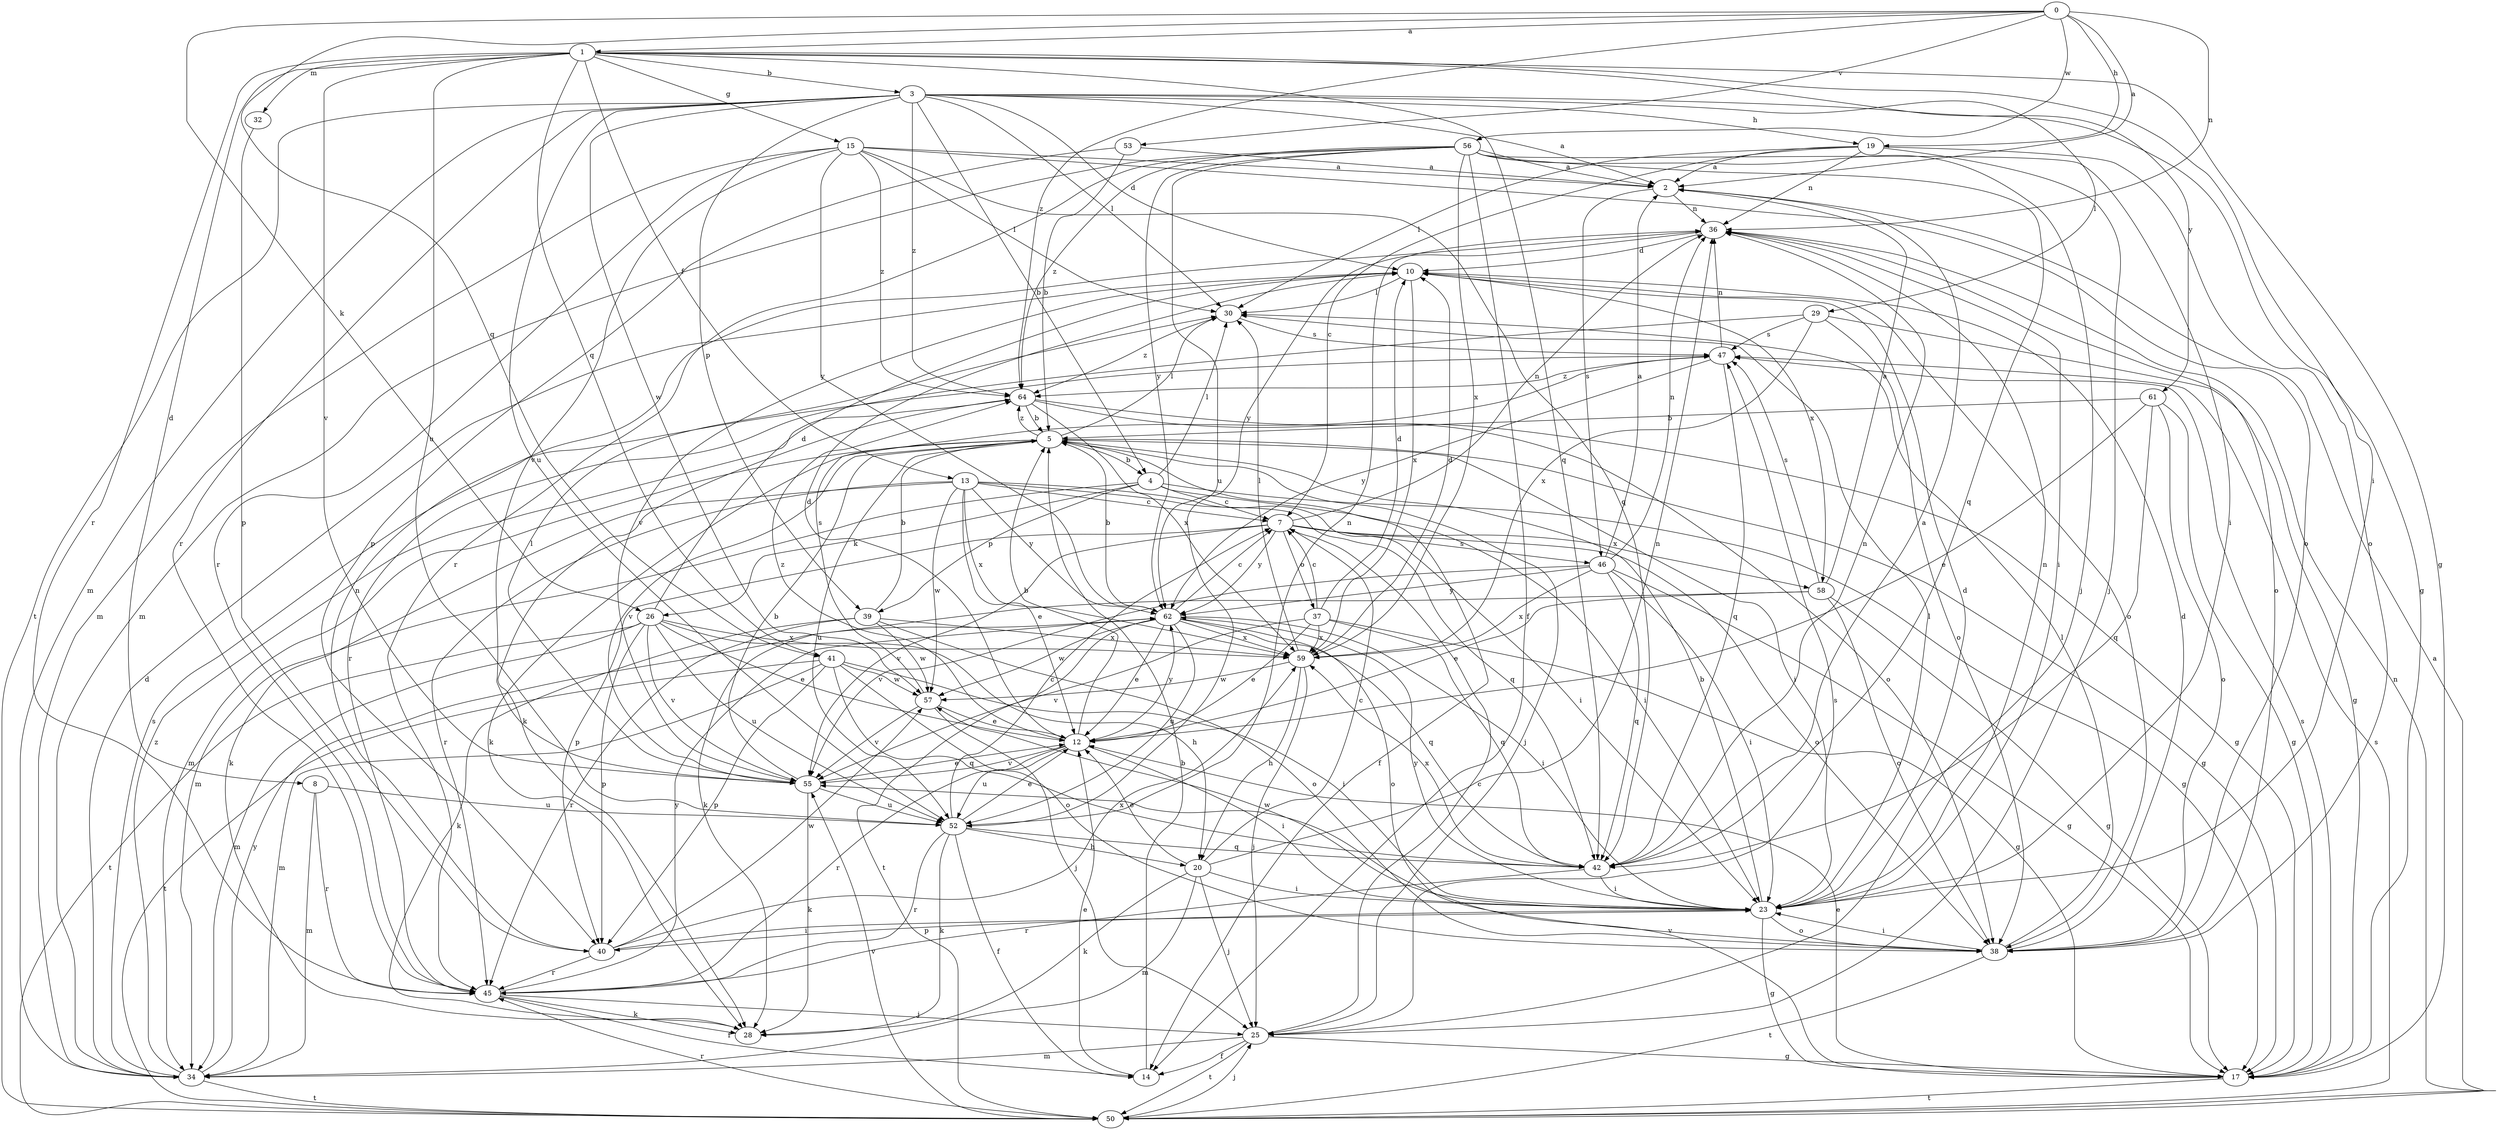 strict digraph  {
0;
1;
2;
3;
4;
5;
7;
8;
10;
12;
13;
14;
15;
17;
19;
20;
23;
25;
26;
28;
29;
30;
32;
34;
36;
37;
38;
39;
40;
41;
42;
45;
46;
47;
50;
52;
53;
55;
56;
57;
58;
59;
61;
62;
64;
0 -> 1  [label=a];
0 -> 2  [label=a];
0 -> 19  [label=h];
0 -> 26  [label=k];
0 -> 36  [label=n];
0 -> 41  [label=q];
0 -> 53  [label=v];
0 -> 56  [label=w];
0 -> 64  [label=z];
1 -> 3  [label=b];
1 -> 8  [label=d];
1 -> 13  [label=f];
1 -> 15  [label=g];
1 -> 17  [label=g];
1 -> 23  [label=i];
1 -> 32  [label=m];
1 -> 41  [label=q];
1 -> 42  [label=q];
1 -> 45  [label=r];
1 -> 52  [label=u];
1 -> 55  [label=v];
1 -> 61  [label=y];
2 -> 36  [label=n];
2 -> 46  [label=s];
3 -> 2  [label=a];
3 -> 4  [label=b];
3 -> 10  [label=d];
3 -> 17  [label=g];
3 -> 19  [label=h];
3 -> 29  [label=l];
3 -> 30  [label=l];
3 -> 34  [label=m];
3 -> 39  [label=p];
3 -> 45  [label=r];
3 -> 50  [label=t];
3 -> 52  [label=u];
3 -> 57  [label=w];
3 -> 64  [label=z];
4 -> 7  [label=c];
4 -> 17  [label=g];
4 -> 23  [label=i];
4 -> 26  [label=k];
4 -> 30  [label=l];
4 -> 34  [label=m];
4 -> 39  [label=p];
5 -> 4  [label=b];
5 -> 14  [label=f];
5 -> 17  [label=g];
5 -> 23  [label=i];
5 -> 25  [label=j];
5 -> 28  [label=k];
5 -> 30  [label=l];
5 -> 34  [label=m];
5 -> 52  [label=u];
5 -> 55  [label=v];
5 -> 64  [label=z];
7 -> 36  [label=n];
7 -> 37  [label=o];
7 -> 38  [label=o];
7 -> 40  [label=p];
7 -> 46  [label=s];
7 -> 55  [label=v];
7 -> 58  [label=x];
7 -> 62  [label=y];
8 -> 34  [label=m];
8 -> 45  [label=r];
8 -> 52  [label=u];
10 -> 30  [label=l];
10 -> 38  [label=o];
10 -> 55  [label=v];
10 -> 58  [label=x];
10 -> 59  [label=x];
12 -> 5  [label=b];
12 -> 10  [label=d];
12 -> 23  [label=i];
12 -> 45  [label=r];
12 -> 52  [label=u];
12 -> 55  [label=v];
12 -> 62  [label=y];
12 -> 64  [label=z];
13 -> 7  [label=c];
13 -> 12  [label=e];
13 -> 23  [label=i];
13 -> 28  [label=k];
13 -> 42  [label=q];
13 -> 45  [label=r];
13 -> 57  [label=w];
13 -> 59  [label=x];
13 -> 62  [label=y];
14 -> 5  [label=b];
14 -> 12  [label=e];
15 -> 2  [label=a];
15 -> 30  [label=l];
15 -> 34  [label=m];
15 -> 38  [label=o];
15 -> 42  [label=q];
15 -> 45  [label=r];
15 -> 55  [label=v];
15 -> 62  [label=y];
15 -> 64  [label=z];
17 -> 12  [label=e];
17 -> 47  [label=s];
17 -> 50  [label=t];
17 -> 55  [label=v];
19 -> 2  [label=a];
19 -> 7  [label=c];
19 -> 25  [label=j];
19 -> 30  [label=l];
19 -> 36  [label=n];
19 -> 38  [label=o];
20 -> 7  [label=c];
20 -> 12  [label=e];
20 -> 23  [label=i];
20 -> 25  [label=j];
20 -> 28  [label=k];
20 -> 34  [label=m];
20 -> 36  [label=n];
23 -> 5  [label=b];
23 -> 10  [label=d];
23 -> 17  [label=g];
23 -> 30  [label=l];
23 -> 36  [label=n];
23 -> 38  [label=o];
23 -> 40  [label=p];
23 -> 57  [label=w];
23 -> 62  [label=y];
25 -> 7  [label=c];
25 -> 14  [label=f];
25 -> 17  [label=g];
25 -> 34  [label=m];
25 -> 47  [label=s];
25 -> 50  [label=t];
26 -> 10  [label=d];
26 -> 12  [label=e];
26 -> 20  [label=h];
26 -> 34  [label=m];
26 -> 40  [label=p];
26 -> 50  [label=t];
26 -> 52  [label=u];
26 -> 55  [label=v];
26 -> 59  [label=x];
29 -> 17  [label=g];
29 -> 38  [label=o];
29 -> 45  [label=r];
29 -> 47  [label=s];
29 -> 59  [label=x];
30 -> 47  [label=s];
30 -> 64  [label=z];
32 -> 40  [label=p];
34 -> 10  [label=d];
34 -> 47  [label=s];
34 -> 50  [label=t];
34 -> 62  [label=y];
34 -> 64  [label=z];
36 -> 10  [label=d];
36 -> 23  [label=i];
36 -> 38  [label=o];
36 -> 62  [label=y];
37 -> 7  [label=c];
37 -> 10  [label=d];
37 -> 12  [label=e];
37 -> 17  [label=g];
37 -> 42  [label=q];
37 -> 55  [label=v];
37 -> 59  [label=x];
38 -> 10  [label=d];
38 -> 23  [label=i];
38 -> 30  [label=l];
38 -> 50  [label=t];
39 -> 5  [label=b];
39 -> 28  [label=k];
39 -> 38  [label=o];
39 -> 45  [label=r];
39 -> 57  [label=w];
39 -> 59  [label=x];
40 -> 23  [label=i];
40 -> 36  [label=n];
40 -> 45  [label=r];
40 -> 57  [label=w];
40 -> 59  [label=x];
41 -> 23  [label=i];
41 -> 34  [label=m];
41 -> 38  [label=o];
41 -> 40  [label=p];
41 -> 42  [label=q];
41 -> 50  [label=t];
41 -> 57  [label=w];
42 -> 2  [label=a];
42 -> 23  [label=i];
42 -> 36  [label=n];
42 -> 45  [label=r];
42 -> 59  [label=x];
45 -> 14  [label=f];
45 -> 25  [label=j];
45 -> 28  [label=k];
45 -> 62  [label=y];
46 -> 2  [label=a];
46 -> 17  [label=g];
46 -> 23  [label=i];
46 -> 36  [label=n];
46 -> 42  [label=q];
46 -> 55  [label=v];
46 -> 59  [label=x];
46 -> 62  [label=y];
47 -> 36  [label=n];
47 -> 42  [label=q];
47 -> 62  [label=y];
47 -> 64  [label=z];
50 -> 2  [label=a];
50 -> 25  [label=j];
50 -> 36  [label=n];
50 -> 45  [label=r];
50 -> 47  [label=s];
50 -> 55  [label=v];
52 -> 7  [label=c];
52 -> 12  [label=e];
52 -> 14  [label=f];
52 -> 20  [label=h];
52 -> 28  [label=k];
52 -> 36  [label=n];
52 -> 42  [label=q];
52 -> 45  [label=r];
53 -> 2  [label=a];
53 -> 5  [label=b];
53 -> 40  [label=p];
55 -> 5  [label=b];
55 -> 12  [label=e];
55 -> 28  [label=k];
55 -> 30  [label=l];
55 -> 52  [label=u];
56 -> 2  [label=a];
56 -> 14  [label=f];
56 -> 23  [label=i];
56 -> 25  [label=j];
56 -> 34  [label=m];
56 -> 42  [label=q];
56 -> 45  [label=r];
56 -> 52  [label=u];
56 -> 59  [label=x];
56 -> 62  [label=y];
56 -> 64  [label=z];
57 -> 12  [label=e];
57 -> 25  [label=j];
57 -> 47  [label=s];
57 -> 55  [label=v];
58 -> 2  [label=a];
58 -> 12  [label=e];
58 -> 17  [label=g];
58 -> 28  [label=k];
58 -> 38  [label=o];
58 -> 47  [label=s];
59 -> 10  [label=d];
59 -> 20  [label=h];
59 -> 25  [label=j];
59 -> 30  [label=l];
59 -> 57  [label=w];
61 -> 5  [label=b];
61 -> 12  [label=e];
61 -> 17  [label=g];
61 -> 38  [label=o];
61 -> 42  [label=q];
62 -> 5  [label=b];
62 -> 7  [label=c];
62 -> 12  [label=e];
62 -> 23  [label=i];
62 -> 38  [label=o];
62 -> 42  [label=q];
62 -> 50  [label=t];
62 -> 52  [label=u];
62 -> 57  [label=w];
62 -> 59  [label=x];
64 -> 5  [label=b];
64 -> 17  [label=g];
64 -> 28  [label=k];
64 -> 38  [label=o];
64 -> 59  [label=x];
}
